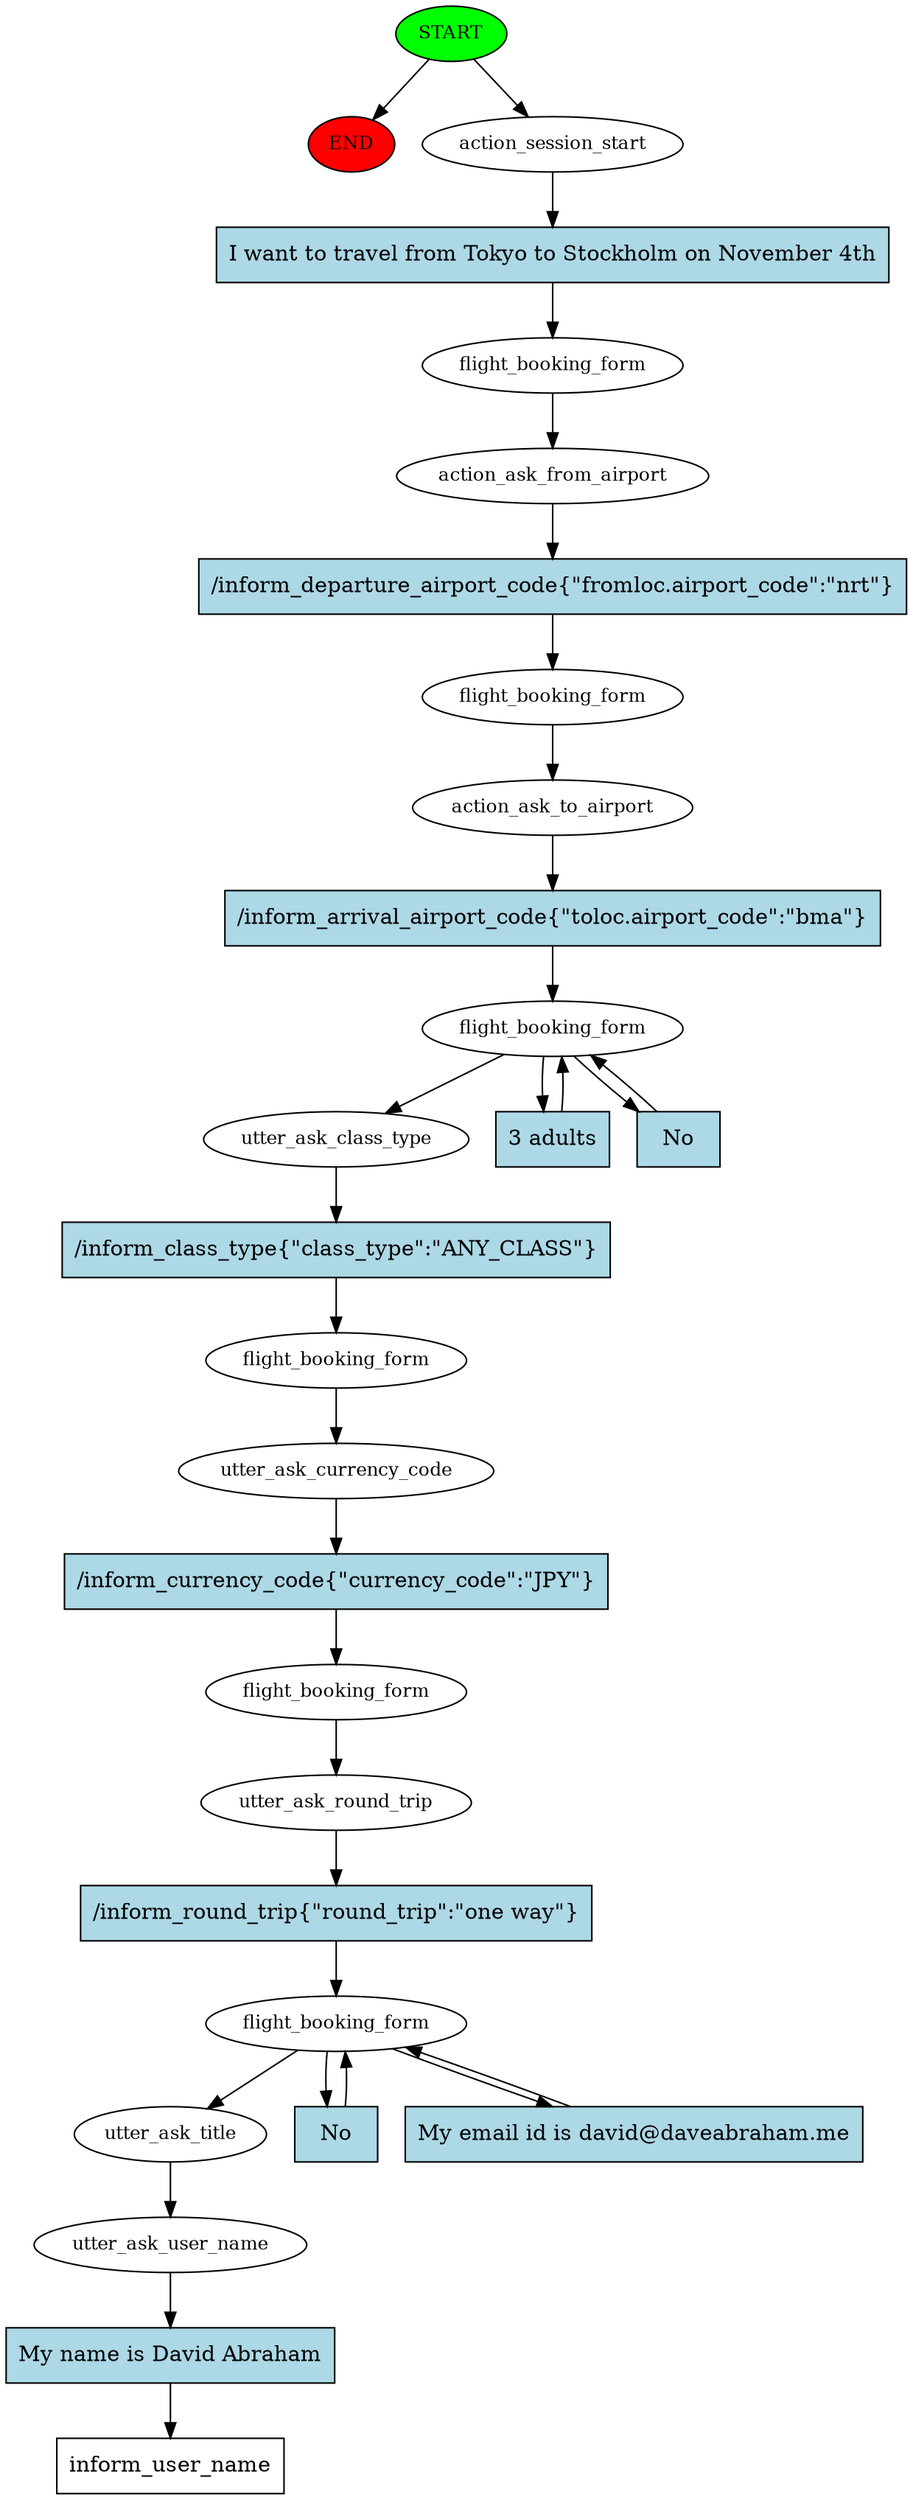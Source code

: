 digraph  {
0 [class="start active", fillcolor=green, fontsize=12, label=START, style=filled];
"-1" [class=end, fillcolor=red, fontsize=12, label=END, style=filled];
1 [class=active, fontsize=12, label=action_session_start];
2 [class=active, fontsize=12, label=flight_booking_form];
3 [class=active, fontsize=12, label=action_ask_from_airport];
4 [class=active, fontsize=12, label=flight_booking_form];
5 [class=active, fontsize=12, label=action_ask_to_airport];
6 [class=active, fontsize=12, label=flight_booking_form];
10 [class=active, fontsize=12, label=utter_ask_class_type];
11 [class=active, fontsize=12, label=flight_booking_form];
12 [class=active, fontsize=12, label=utter_ask_currency_code];
13 [class=active, fontsize=12, label=flight_booking_form];
14 [class=active, fontsize=12, label=utter_ask_round_trip];
15 [class=active, fontsize=12, label=flight_booking_form];
18 [class=active, fontsize=12, label=utter_ask_title];
19 [class=active, fontsize=12, label=utter_ask_user_name];
20 [class="intent dashed active", label=inform_user_name, shape=rect];
21 [class="intent active", fillcolor=lightblue, label="I want to travel from Tokyo to Stockholm on November 4th", shape=rect, style=filled];
22 [class="intent active", fillcolor=lightblue, label="/inform_departure_airport_code{\"fromloc.airport_code\":\"nrt\"}", shape=rect, style=filled];
23 [class="intent active", fillcolor=lightblue, label="/inform_arrival_airport_code{\"toloc.airport_code\":\"bma\"}", shape=rect, style=filled];
24 [class="intent active", fillcolor=lightblue, label="3 adults", shape=rect, style=filled];
25 [class="intent active", fillcolor=lightblue, label=No, shape=rect, style=filled];
26 [class="intent active", fillcolor=lightblue, label="/inform_class_type{\"class_type\":\"ANY_CLASS\"}", shape=rect, style=filled];
27 [class="intent active", fillcolor=lightblue, label="/inform_currency_code{\"currency_code\":\"JPY\"}", shape=rect, style=filled];
28 [class="intent active", fillcolor=lightblue, label="/inform_round_trip{\"round_trip\":\"one way\"}", shape=rect, style=filled];
29 [class="intent active", fillcolor=lightblue, label=No, shape=rect, style=filled];
30 [class="intent active", fillcolor=lightblue, label="My email id is david@daveabraham.me", shape=rect, style=filled];
31 [class="intent active", fillcolor=lightblue, label="My name is David Abraham", shape=rect, style=filled];
0 -> "-1"  [class="", key=NONE, label=""];
0 -> 1  [class=active, key=NONE, label=""];
1 -> 21  [class=active, key=0];
2 -> 3  [class=active, key=NONE, label=""];
3 -> 22  [class=active, key=0];
4 -> 5  [class=active, key=NONE, label=""];
5 -> 23  [class=active, key=0];
6 -> 10  [class=active, key=NONE, label=""];
6 -> 24  [class=active, key=0];
6 -> 25  [class=active, key=0];
10 -> 26  [class=active, key=0];
11 -> 12  [class=active, key=NONE, label=""];
12 -> 27  [class=active, key=0];
13 -> 14  [class=active, key=NONE, label=""];
14 -> 28  [class=active, key=0];
15 -> 18  [class=active, key=NONE, label=""];
15 -> 29  [class=active, key=0];
15 -> 30  [class=active, key=0];
18 -> 19  [class=active, key=NONE, label=""];
19 -> 31  [class=active, key=0];
21 -> 2  [class=active, key=0];
22 -> 4  [class=active, key=0];
23 -> 6  [class=active, key=0];
24 -> 6  [class=active, key=0];
25 -> 6  [class=active, key=0];
26 -> 11  [class=active, key=0];
27 -> 13  [class=active, key=0];
28 -> 15  [class=active, key=0];
29 -> 15  [class=active, key=0];
30 -> 15  [class=active, key=0];
31 -> 20  [class=active, key=0];
}
